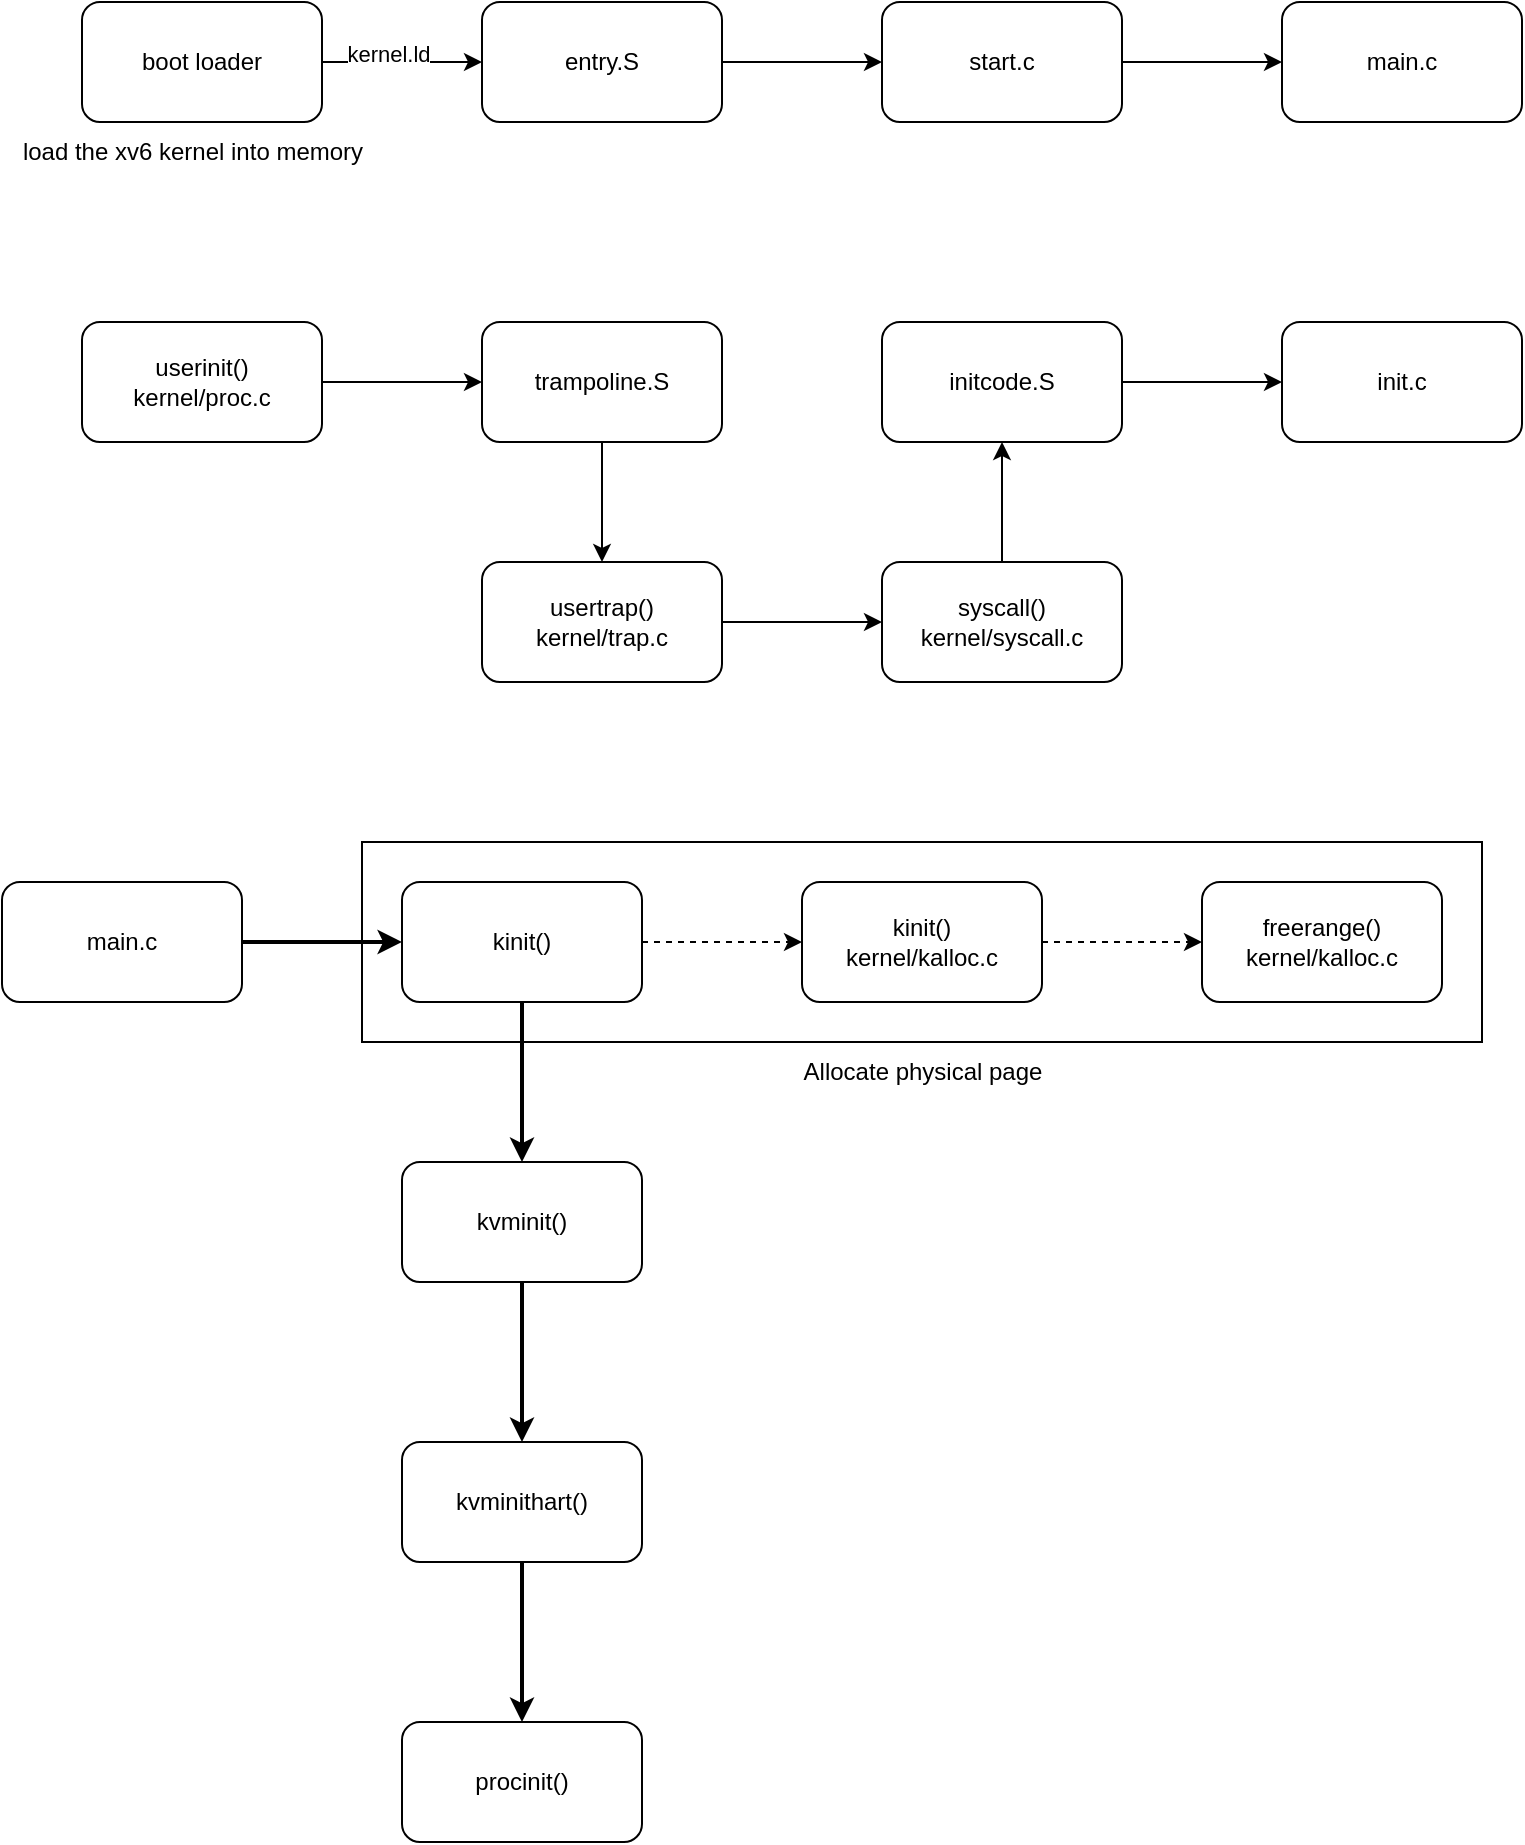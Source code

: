 <mxfile version="22.1.17" type="github">
  <diagram name="第 1 页" id="H3iK7mH5yCvFYJRqQ1OO">
    <mxGraphModel dx="929" dy="609" grid="1" gridSize="10" guides="1" tooltips="1" connect="1" arrows="1" fold="1" page="1" pageScale="1" pageWidth="827" pageHeight="1169" math="0" shadow="0">
      <root>
        <mxCell id="0" />
        <mxCell id="1" parent="0" />
        <mxCell id="aMMNmagPH8piCRl28nUM-14" value="" style="rounded=0;whiteSpace=wrap;html=1;" vertex="1" parent="1">
          <mxGeometry x="220" y="580" width="560" height="100" as="geometry" />
        </mxCell>
        <mxCell id="72-1KpBpTqp4JV26HE0D-3" value="" style="edgeStyle=orthogonalEdgeStyle;rounded=0;orthogonalLoop=1;jettySize=auto;html=1;" parent="1" source="72-1KpBpTqp4JV26HE0D-1" target="72-1KpBpTqp4JV26HE0D-2" edge="1">
          <mxGeometry relative="1" as="geometry" />
        </mxCell>
        <mxCell id="72-1KpBpTqp4JV26HE0D-9" value="kernel.ld" style="edgeLabel;html=1;align=center;verticalAlign=middle;resizable=0;points=[];" parent="72-1KpBpTqp4JV26HE0D-3" vertex="1" connectable="0">
          <mxGeometry x="-0.275" y="4" relative="1" as="geometry">
            <mxPoint x="4" as="offset" />
          </mxGeometry>
        </mxCell>
        <mxCell id="72-1KpBpTqp4JV26HE0D-1" value="boot loader" style="rounded=1;whiteSpace=wrap;html=1;" parent="1" vertex="1">
          <mxGeometry x="80" y="160" width="120" height="60" as="geometry" />
        </mxCell>
        <mxCell id="72-1KpBpTqp4JV26HE0D-5" value="" style="edgeStyle=orthogonalEdgeStyle;rounded=0;orthogonalLoop=1;jettySize=auto;html=1;" parent="1" source="72-1KpBpTqp4JV26HE0D-2" target="72-1KpBpTqp4JV26HE0D-4" edge="1">
          <mxGeometry relative="1" as="geometry" />
        </mxCell>
        <mxCell id="72-1KpBpTqp4JV26HE0D-2" value="entry.S" style="rounded=1;whiteSpace=wrap;html=1;" parent="1" vertex="1">
          <mxGeometry x="280" y="160" width="120" height="60" as="geometry" />
        </mxCell>
        <mxCell id="72-1KpBpTqp4JV26HE0D-7" value="" style="edgeStyle=orthogonalEdgeStyle;rounded=0;orthogonalLoop=1;jettySize=auto;html=1;" parent="1" source="72-1KpBpTqp4JV26HE0D-4" target="72-1KpBpTqp4JV26HE0D-6" edge="1">
          <mxGeometry relative="1" as="geometry" />
        </mxCell>
        <mxCell id="72-1KpBpTqp4JV26HE0D-4" value="start.c" style="rounded=1;whiteSpace=wrap;html=1;" parent="1" vertex="1">
          <mxGeometry x="480" y="160" width="120" height="60" as="geometry" />
        </mxCell>
        <mxCell id="72-1KpBpTqp4JV26HE0D-6" value="main.c" style="rounded=1;whiteSpace=wrap;html=1;" parent="1" vertex="1">
          <mxGeometry x="680" y="160" width="120" height="60" as="geometry" />
        </mxCell>
        <mxCell id="72-1KpBpTqp4JV26HE0D-8" value="load the xv6 kernel into memory" style="text;html=1;align=center;verticalAlign=middle;resizable=0;points=[];autosize=1;strokeColor=none;fillColor=none;" parent="1" vertex="1">
          <mxGeometry x="40" y="220" width="190" height="30" as="geometry" />
        </mxCell>
        <mxCell id="72-1KpBpTqp4JV26HE0D-16" value="" style="edgeStyle=orthogonalEdgeStyle;rounded=0;orthogonalLoop=1;jettySize=auto;html=1;" parent="1" source="72-1KpBpTqp4JV26HE0D-10" target="72-1KpBpTqp4JV26HE0D-15" edge="1">
          <mxGeometry relative="1" as="geometry" />
        </mxCell>
        <mxCell id="72-1KpBpTqp4JV26HE0D-10" value="userinit()&lt;br&gt;kernel/proc.c" style="rounded=1;whiteSpace=wrap;html=1;" parent="1" vertex="1">
          <mxGeometry x="80" y="320" width="120" height="60" as="geometry" />
        </mxCell>
        <mxCell id="72-1KpBpTqp4JV26HE0D-14" value="" style="edgeStyle=orthogonalEdgeStyle;rounded=0;orthogonalLoop=1;jettySize=auto;html=1;" parent="1" source="72-1KpBpTqp4JV26HE0D-11" target="72-1KpBpTqp4JV26HE0D-13" edge="1">
          <mxGeometry relative="1" as="geometry" />
        </mxCell>
        <mxCell id="72-1KpBpTqp4JV26HE0D-11" value="initcode.S" style="rounded=1;whiteSpace=wrap;html=1;" parent="1" vertex="1">
          <mxGeometry x="480" y="320" width="120" height="60" as="geometry" />
        </mxCell>
        <mxCell id="72-1KpBpTqp4JV26HE0D-13" value="init.c" style="rounded=1;whiteSpace=wrap;html=1;" parent="1" vertex="1">
          <mxGeometry x="680" y="320" width="120" height="60" as="geometry" />
        </mxCell>
        <mxCell id="72-1KpBpTqp4JV26HE0D-17" value="" style="edgeStyle=orthogonalEdgeStyle;rounded=0;orthogonalLoop=1;jettySize=auto;html=1;entryX=0.5;entryY=0;entryDx=0;entryDy=0;" parent="1" source="72-1KpBpTqp4JV26HE0D-15" target="72-1KpBpTqp4JV26HE0D-18" edge="1">
          <mxGeometry relative="1" as="geometry">
            <mxPoint x="340" y="450" as="targetPoint" />
          </mxGeometry>
        </mxCell>
        <mxCell id="72-1KpBpTqp4JV26HE0D-15" value="trampoline.S" style="rounded=1;whiteSpace=wrap;html=1;" parent="1" vertex="1">
          <mxGeometry x="280" y="320" width="120" height="60" as="geometry" />
        </mxCell>
        <mxCell id="72-1KpBpTqp4JV26HE0D-20" value="" style="edgeStyle=orthogonalEdgeStyle;rounded=0;orthogonalLoop=1;jettySize=auto;html=1;" parent="1" source="72-1KpBpTqp4JV26HE0D-18" target="72-1KpBpTqp4JV26HE0D-19" edge="1">
          <mxGeometry relative="1" as="geometry" />
        </mxCell>
        <mxCell id="72-1KpBpTqp4JV26HE0D-18" value="usertrap()&lt;br&gt;kernel/trap.c" style="rounded=1;whiteSpace=wrap;html=1;" parent="1" vertex="1">
          <mxGeometry x="280" y="440" width="120" height="60" as="geometry" />
        </mxCell>
        <mxCell id="72-1KpBpTqp4JV26HE0D-21" value="" style="edgeStyle=orthogonalEdgeStyle;rounded=0;orthogonalLoop=1;jettySize=auto;html=1;" parent="1" source="72-1KpBpTqp4JV26HE0D-19" target="72-1KpBpTqp4JV26HE0D-11" edge="1">
          <mxGeometry relative="1" as="geometry" />
        </mxCell>
        <mxCell id="72-1KpBpTqp4JV26HE0D-19" value="syscall()&lt;br&gt;kernel/syscall.c" style="rounded=1;whiteSpace=wrap;html=1;" parent="1" vertex="1">
          <mxGeometry x="480" y="440" width="120" height="60" as="geometry" />
        </mxCell>
        <mxCell id="aMMNmagPH8piCRl28nUM-3" value="" style="edgeStyle=orthogonalEdgeStyle;rounded=0;orthogonalLoop=1;jettySize=auto;html=1;strokeWidth=2;" edge="1" parent="1" source="aMMNmagPH8piCRl28nUM-1" target="aMMNmagPH8piCRl28nUM-2">
          <mxGeometry relative="1" as="geometry" />
        </mxCell>
        <mxCell id="aMMNmagPH8piCRl28nUM-1" value="main.c" style="rounded=1;whiteSpace=wrap;html=1;" vertex="1" parent="1">
          <mxGeometry x="40" y="600" width="120" height="60" as="geometry" />
        </mxCell>
        <mxCell id="aMMNmagPH8piCRl28nUM-5" value="" style="edgeStyle=orthogonalEdgeStyle;rounded=0;orthogonalLoop=1;jettySize=auto;html=1;strokeWidth=2;" edge="1" parent="1" source="aMMNmagPH8piCRl28nUM-2" target="aMMNmagPH8piCRl28nUM-4">
          <mxGeometry relative="1" as="geometry" />
        </mxCell>
        <mxCell id="aMMNmagPH8piCRl28nUM-11" value="" style="edgeStyle=orthogonalEdgeStyle;rounded=0;orthogonalLoop=1;jettySize=auto;html=1;dashed=1;" edge="1" parent="1" source="aMMNmagPH8piCRl28nUM-2" target="aMMNmagPH8piCRl28nUM-10">
          <mxGeometry relative="1" as="geometry" />
        </mxCell>
        <mxCell id="aMMNmagPH8piCRl28nUM-2" value="kinit()" style="rounded=1;whiteSpace=wrap;html=1;" vertex="1" parent="1">
          <mxGeometry x="240" y="600" width="120" height="60" as="geometry" />
        </mxCell>
        <mxCell id="aMMNmagPH8piCRl28nUM-7" value="" style="edgeStyle=orthogonalEdgeStyle;rounded=0;orthogonalLoop=1;jettySize=auto;html=1;strokeWidth=2;" edge="1" parent="1" source="aMMNmagPH8piCRl28nUM-4" target="aMMNmagPH8piCRl28nUM-6">
          <mxGeometry relative="1" as="geometry" />
        </mxCell>
        <mxCell id="aMMNmagPH8piCRl28nUM-4" value="kvminit()" style="rounded=1;whiteSpace=wrap;html=1;" vertex="1" parent="1">
          <mxGeometry x="240" y="740" width="120" height="60" as="geometry" />
        </mxCell>
        <mxCell id="aMMNmagPH8piCRl28nUM-9" value="" style="edgeStyle=orthogonalEdgeStyle;rounded=0;orthogonalLoop=1;jettySize=auto;html=1;strokeWidth=2;" edge="1" parent="1" source="aMMNmagPH8piCRl28nUM-6" target="aMMNmagPH8piCRl28nUM-8">
          <mxGeometry relative="1" as="geometry" />
        </mxCell>
        <mxCell id="aMMNmagPH8piCRl28nUM-6" value="kvminithart()" style="rounded=1;whiteSpace=wrap;html=1;" vertex="1" parent="1">
          <mxGeometry x="240" y="880" width="120" height="60" as="geometry" />
        </mxCell>
        <mxCell id="aMMNmagPH8piCRl28nUM-8" value="procinit()" style="rounded=1;whiteSpace=wrap;html=1;" vertex="1" parent="1">
          <mxGeometry x="240" y="1020" width="120" height="60" as="geometry" />
        </mxCell>
        <mxCell id="aMMNmagPH8piCRl28nUM-13" value="" style="edgeStyle=orthogonalEdgeStyle;rounded=0;orthogonalLoop=1;jettySize=auto;html=1;dashed=1;" edge="1" parent="1" source="aMMNmagPH8piCRl28nUM-10" target="aMMNmagPH8piCRl28nUM-12">
          <mxGeometry relative="1" as="geometry" />
        </mxCell>
        <mxCell id="aMMNmagPH8piCRl28nUM-10" value="kinit()&lt;br&gt;kernel/kalloc.c" style="rounded=1;whiteSpace=wrap;html=1;" vertex="1" parent="1">
          <mxGeometry x="440" y="600" width="120" height="60" as="geometry" />
        </mxCell>
        <mxCell id="aMMNmagPH8piCRl28nUM-12" value="freerange()&lt;br&gt;kernel/kalloc.c" style="rounded=1;whiteSpace=wrap;html=1;" vertex="1" parent="1">
          <mxGeometry x="640" y="600" width="120" height="60" as="geometry" />
        </mxCell>
        <mxCell id="aMMNmagPH8piCRl28nUM-15" value="Allocate physical page" style="text;html=1;align=center;verticalAlign=middle;resizable=0;points=[];autosize=1;strokeColor=none;fillColor=none;" vertex="1" parent="1">
          <mxGeometry x="430" y="680" width="140" height="30" as="geometry" />
        </mxCell>
      </root>
    </mxGraphModel>
  </diagram>
</mxfile>
